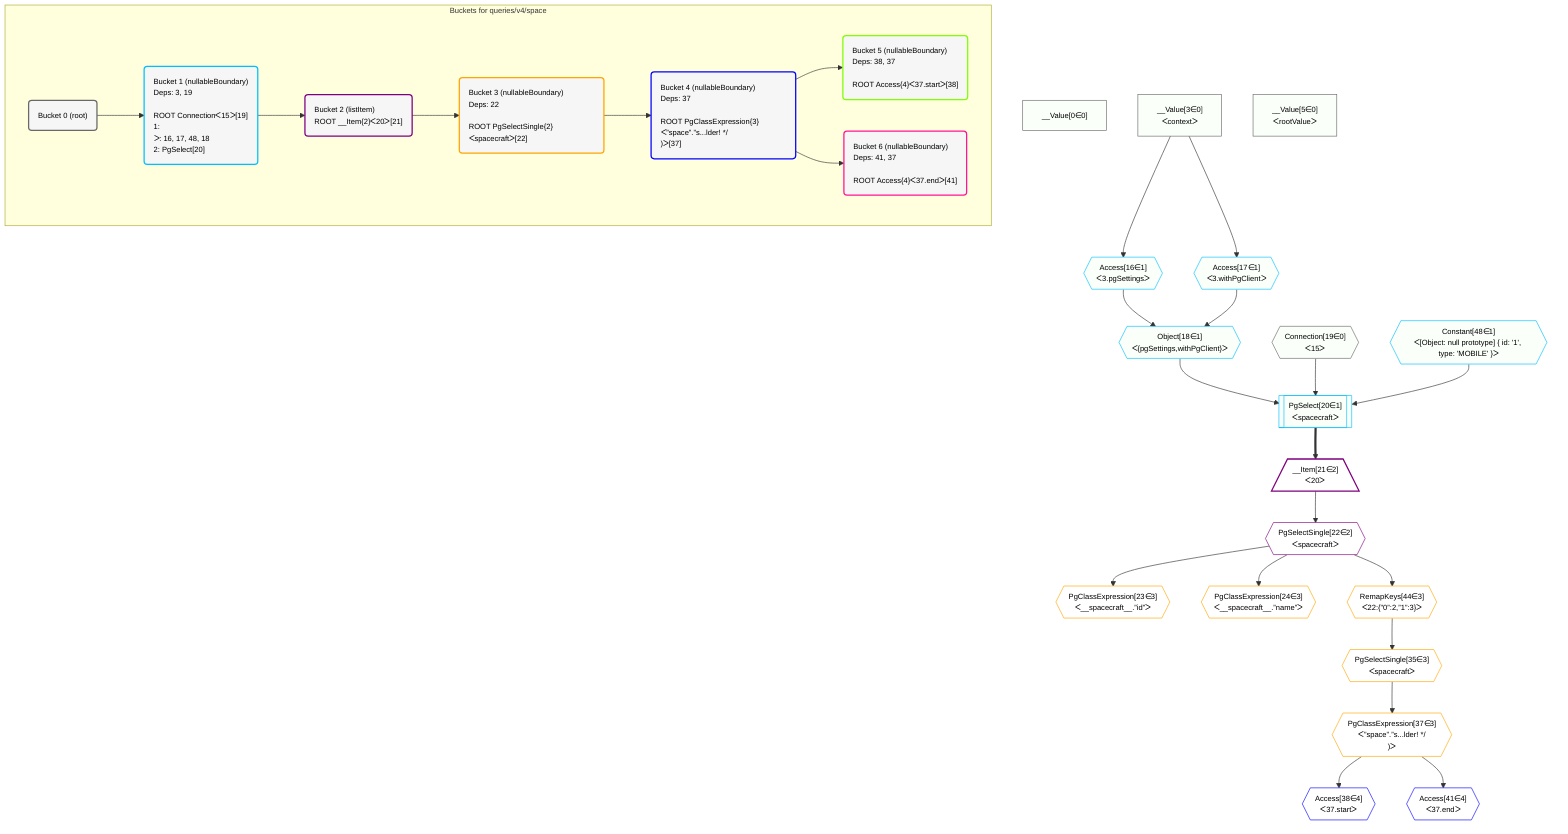 %%{init: {'themeVariables': { 'fontSize': '12px'}}}%%
graph TD
    classDef path fill:#eee,stroke:#000,color:#000
    classDef plan fill:#fff,stroke-width:1px,color:#000
    classDef itemplan fill:#fff,stroke-width:2px,color:#000
    classDef unbatchedplan fill:#dff,stroke-width:1px,color:#000
    classDef sideeffectplan fill:#fcc,stroke-width:2px,color:#000
    classDef bucket fill:#f6f6f6,color:#000,stroke-width:2px,text-align:left


    %% plan dependencies
    __Value0["__Value[0∈0]"]:::plan
    __Value3["__Value[3∈0]<br />ᐸcontextᐳ"]:::plan
    __Value5["__Value[5∈0]<br />ᐸrootValueᐳ"]:::plan
    Connection19{{"Connection[19∈0]<br />ᐸ15ᐳ"}}:::plan
    PgSelect20[["PgSelect[20∈1]<br />ᐸspacecraftᐳ"]]:::plan
    Object18{{"Object[18∈1]<br />ᐸ{pgSettings,withPgClient}ᐳ"}}:::plan
    Constant48{{"Constant[48∈1]<br />ᐸ[Object: null prototype] { id: '1', type: 'MOBILE' }ᐳ"}}:::plan
    Object18 & Connection19 & Constant48 --> PgSelect20
    Access16{{"Access[16∈1]<br />ᐸ3.pgSettingsᐳ"}}:::plan
    Access17{{"Access[17∈1]<br />ᐸ3.withPgClientᐳ"}}:::plan
    Access16 & Access17 --> Object18
    __Value3 --> Access16
    __Value3 --> Access17
    __Item21[/"__Item[21∈2]<br />ᐸ20ᐳ"\]:::itemplan
    PgSelect20 ==> __Item21
    PgSelectSingle22{{"PgSelectSingle[22∈2]<br />ᐸspacecraftᐳ"}}:::plan
    __Item21 --> PgSelectSingle22
    PgClassExpression23{{"PgClassExpression[23∈3]<br />ᐸ__spacecraft__.”id”ᐳ"}}:::plan
    PgSelectSingle22 --> PgClassExpression23
    PgClassExpression24{{"PgClassExpression[24∈3]<br />ᐸ__spacecraft__.”name”ᐳ"}}:::plan
    PgSelectSingle22 --> PgClassExpression24
    PgSelectSingle35{{"PgSelectSingle[35∈3]<br />ᐸspacecraftᐳ"}}:::plan
    RemapKeys44{{"RemapKeys[44∈3]<br />ᐸ22:{”0”:2,”1”:3}ᐳ"}}:::plan
    RemapKeys44 --> PgSelectSingle35
    PgClassExpression37{{"PgClassExpression[37∈3]<br />ᐸ”space”.”s...lder! */<br />)ᐳ"}}:::plan
    PgSelectSingle35 --> PgClassExpression37
    PgSelectSingle22 --> RemapKeys44
    Access38{{"Access[38∈4]<br />ᐸ37.startᐳ"}}:::plan
    PgClassExpression37 --> Access38
    Access41{{"Access[41∈4]<br />ᐸ37.endᐳ"}}:::plan
    PgClassExpression37 --> Access41

    %% define steps

    subgraph "Buckets for queries/v4/space"
    Bucket0("Bucket 0 (root)"):::bucket
    classDef bucket0 stroke:#696969
    class Bucket0,__Value0,__Value3,__Value5,Connection19 bucket0
    Bucket1("Bucket 1 (nullableBoundary)<br />Deps: 3, 19<br /><br />ROOT Connectionᐸ15ᐳ[19]<br />1: <br />ᐳ: 16, 17, 48, 18<br />2: PgSelect[20]"):::bucket
    classDef bucket1 stroke:#00bfff
    class Bucket1,Access16,Access17,Object18,PgSelect20,Constant48 bucket1
    Bucket2("Bucket 2 (listItem)<br />ROOT __Item{2}ᐸ20ᐳ[21]"):::bucket
    classDef bucket2 stroke:#7f007f
    class Bucket2,__Item21,PgSelectSingle22 bucket2
    Bucket3("Bucket 3 (nullableBoundary)<br />Deps: 22<br /><br />ROOT PgSelectSingle{2}ᐸspacecraftᐳ[22]"):::bucket
    classDef bucket3 stroke:#ffa500
    class Bucket3,PgClassExpression23,PgClassExpression24,PgSelectSingle35,PgClassExpression37,RemapKeys44 bucket3
    Bucket4("Bucket 4 (nullableBoundary)<br />Deps: 37<br /><br />ROOT PgClassExpression{3}ᐸ”space”.”s...lder! */<br />)ᐳ[37]"):::bucket
    classDef bucket4 stroke:#0000ff
    class Bucket4,Access38,Access41 bucket4
    Bucket5("Bucket 5 (nullableBoundary)<br />Deps: 38, 37<br /><br />ROOT Access{4}ᐸ37.startᐳ[38]"):::bucket
    classDef bucket5 stroke:#7fff00
    class Bucket5 bucket5
    Bucket6("Bucket 6 (nullableBoundary)<br />Deps: 41, 37<br /><br />ROOT Access{4}ᐸ37.endᐳ[41]"):::bucket
    classDef bucket6 stroke:#ff1493
    class Bucket6 bucket6
    Bucket0 --> Bucket1
    Bucket1 --> Bucket2
    Bucket2 --> Bucket3
    Bucket3 --> Bucket4
    Bucket4 --> Bucket5 & Bucket6
    classDef unary fill:#fafffa,borderWidth:8px
    class __Value0,__Value3,__Value5,Connection19,PgSelect20,Object18,Access16,Access17,Constant48 unary
    end